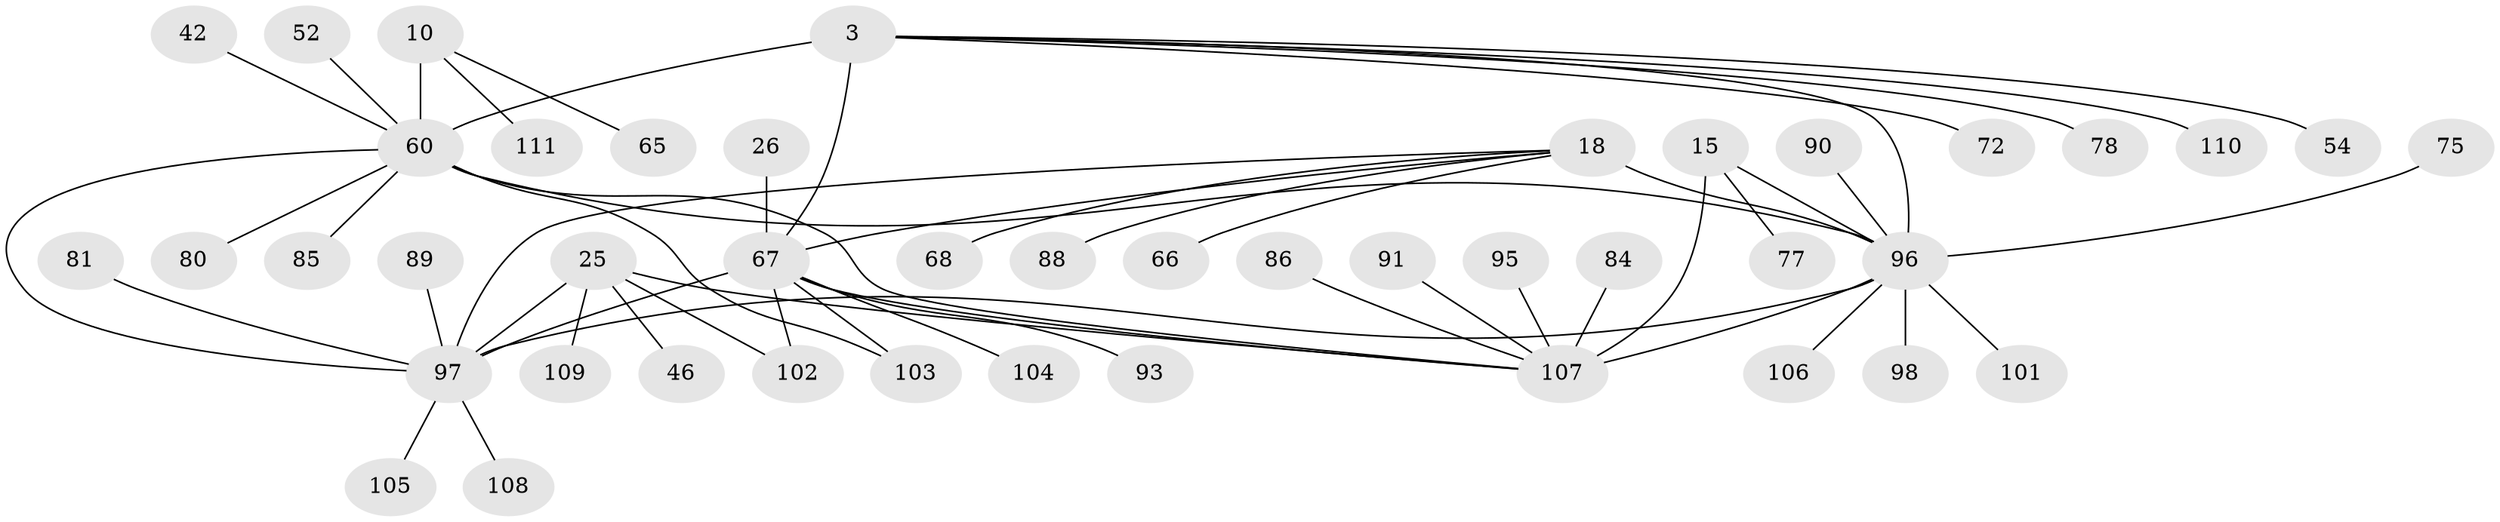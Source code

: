 // original degree distribution, {6: 0.04504504504504504, 9: 0.036036036036036036, 10: 0.009009009009009009, 8: 0.05405405405405406, 7: 0.02702702702702703, 5: 0.06306306306306306, 12: 0.009009009009009009, 11: 0.009009009009009009, 1: 0.5495495495495496, 3: 0.036036036036036036, 2: 0.15315315315315314, 4: 0.009009009009009009}
// Generated by graph-tools (version 1.1) at 2025/59/03/04/25 21:59:15]
// undirected, 44 vertices, 54 edges
graph export_dot {
graph [start="1"]
  node [color=gray90,style=filled];
  3 [super="+2"];
  10 [super="+9"];
  15 [super="+11"];
  18 [super="+17"];
  25 [super="+24"];
  26;
  42;
  46;
  52;
  54;
  60 [super="+53+8"];
  65;
  66;
  67 [super="+5"];
  68;
  72;
  75;
  77;
  78;
  80;
  81;
  84;
  85;
  86;
  88;
  89;
  90;
  91;
  93;
  95;
  96 [super="+58+87+41+61+70+73+74"];
  97 [super="+64+23+30+48+76"];
  98;
  101 [super="+49+62"];
  102;
  103 [super="+94"];
  104;
  105 [super="+56+92"];
  106 [super="+71"];
  107 [super="+99+100+28+39+43+47+83"];
  108 [super="+59"];
  109 [super="+63+79"];
  110 [super="+40"];
  111 [super="+57"];
  3 -- 110;
  3 -- 54;
  3 -- 72;
  3 -- 60;
  3 -- 78;
  3 -- 96;
  3 -- 67 [weight=6];
  10 -- 65;
  10 -- 111;
  10 -- 60 [weight=6];
  15 -- 77;
  15 -- 107 [weight=6];
  15 -- 96;
  18 -- 68;
  18 -- 88;
  18 -- 66;
  18 -- 97;
  18 -- 96 [weight=6];
  18 -- 67;
  25 -- 102;
  25 -- 46;
  25 -- 109;
  25 -- 107;
  25 -- 97 [weight=6];
  26 -- 67;
  42 -- 60;
  52 -- 60;
  60 -- 103;
  60 -- 80;
  60 -- 85;
  60 -- 107;
  60 -- 97 [weight=2];
  60 -- 96 [weight=3];
  67 -- 97;
  67 -- 102;
  67 -- 103;
  67 -- 104;
  67 -- 107 [weight=3];
  67 -- 93;
  75 -- 96;
  81 -- 97;
  84 -- 107;
  86 -- 107;
  89 -- 97;
  90 -- 96;
  91 -- 107;
  95 -- 107;
  96 -- 97 [weight=2];
  96 -- 98;
  96 -- 101;
  96 -- 106;
  96 -- 107;
  97 -- 105;
  97 -- 108;
}
